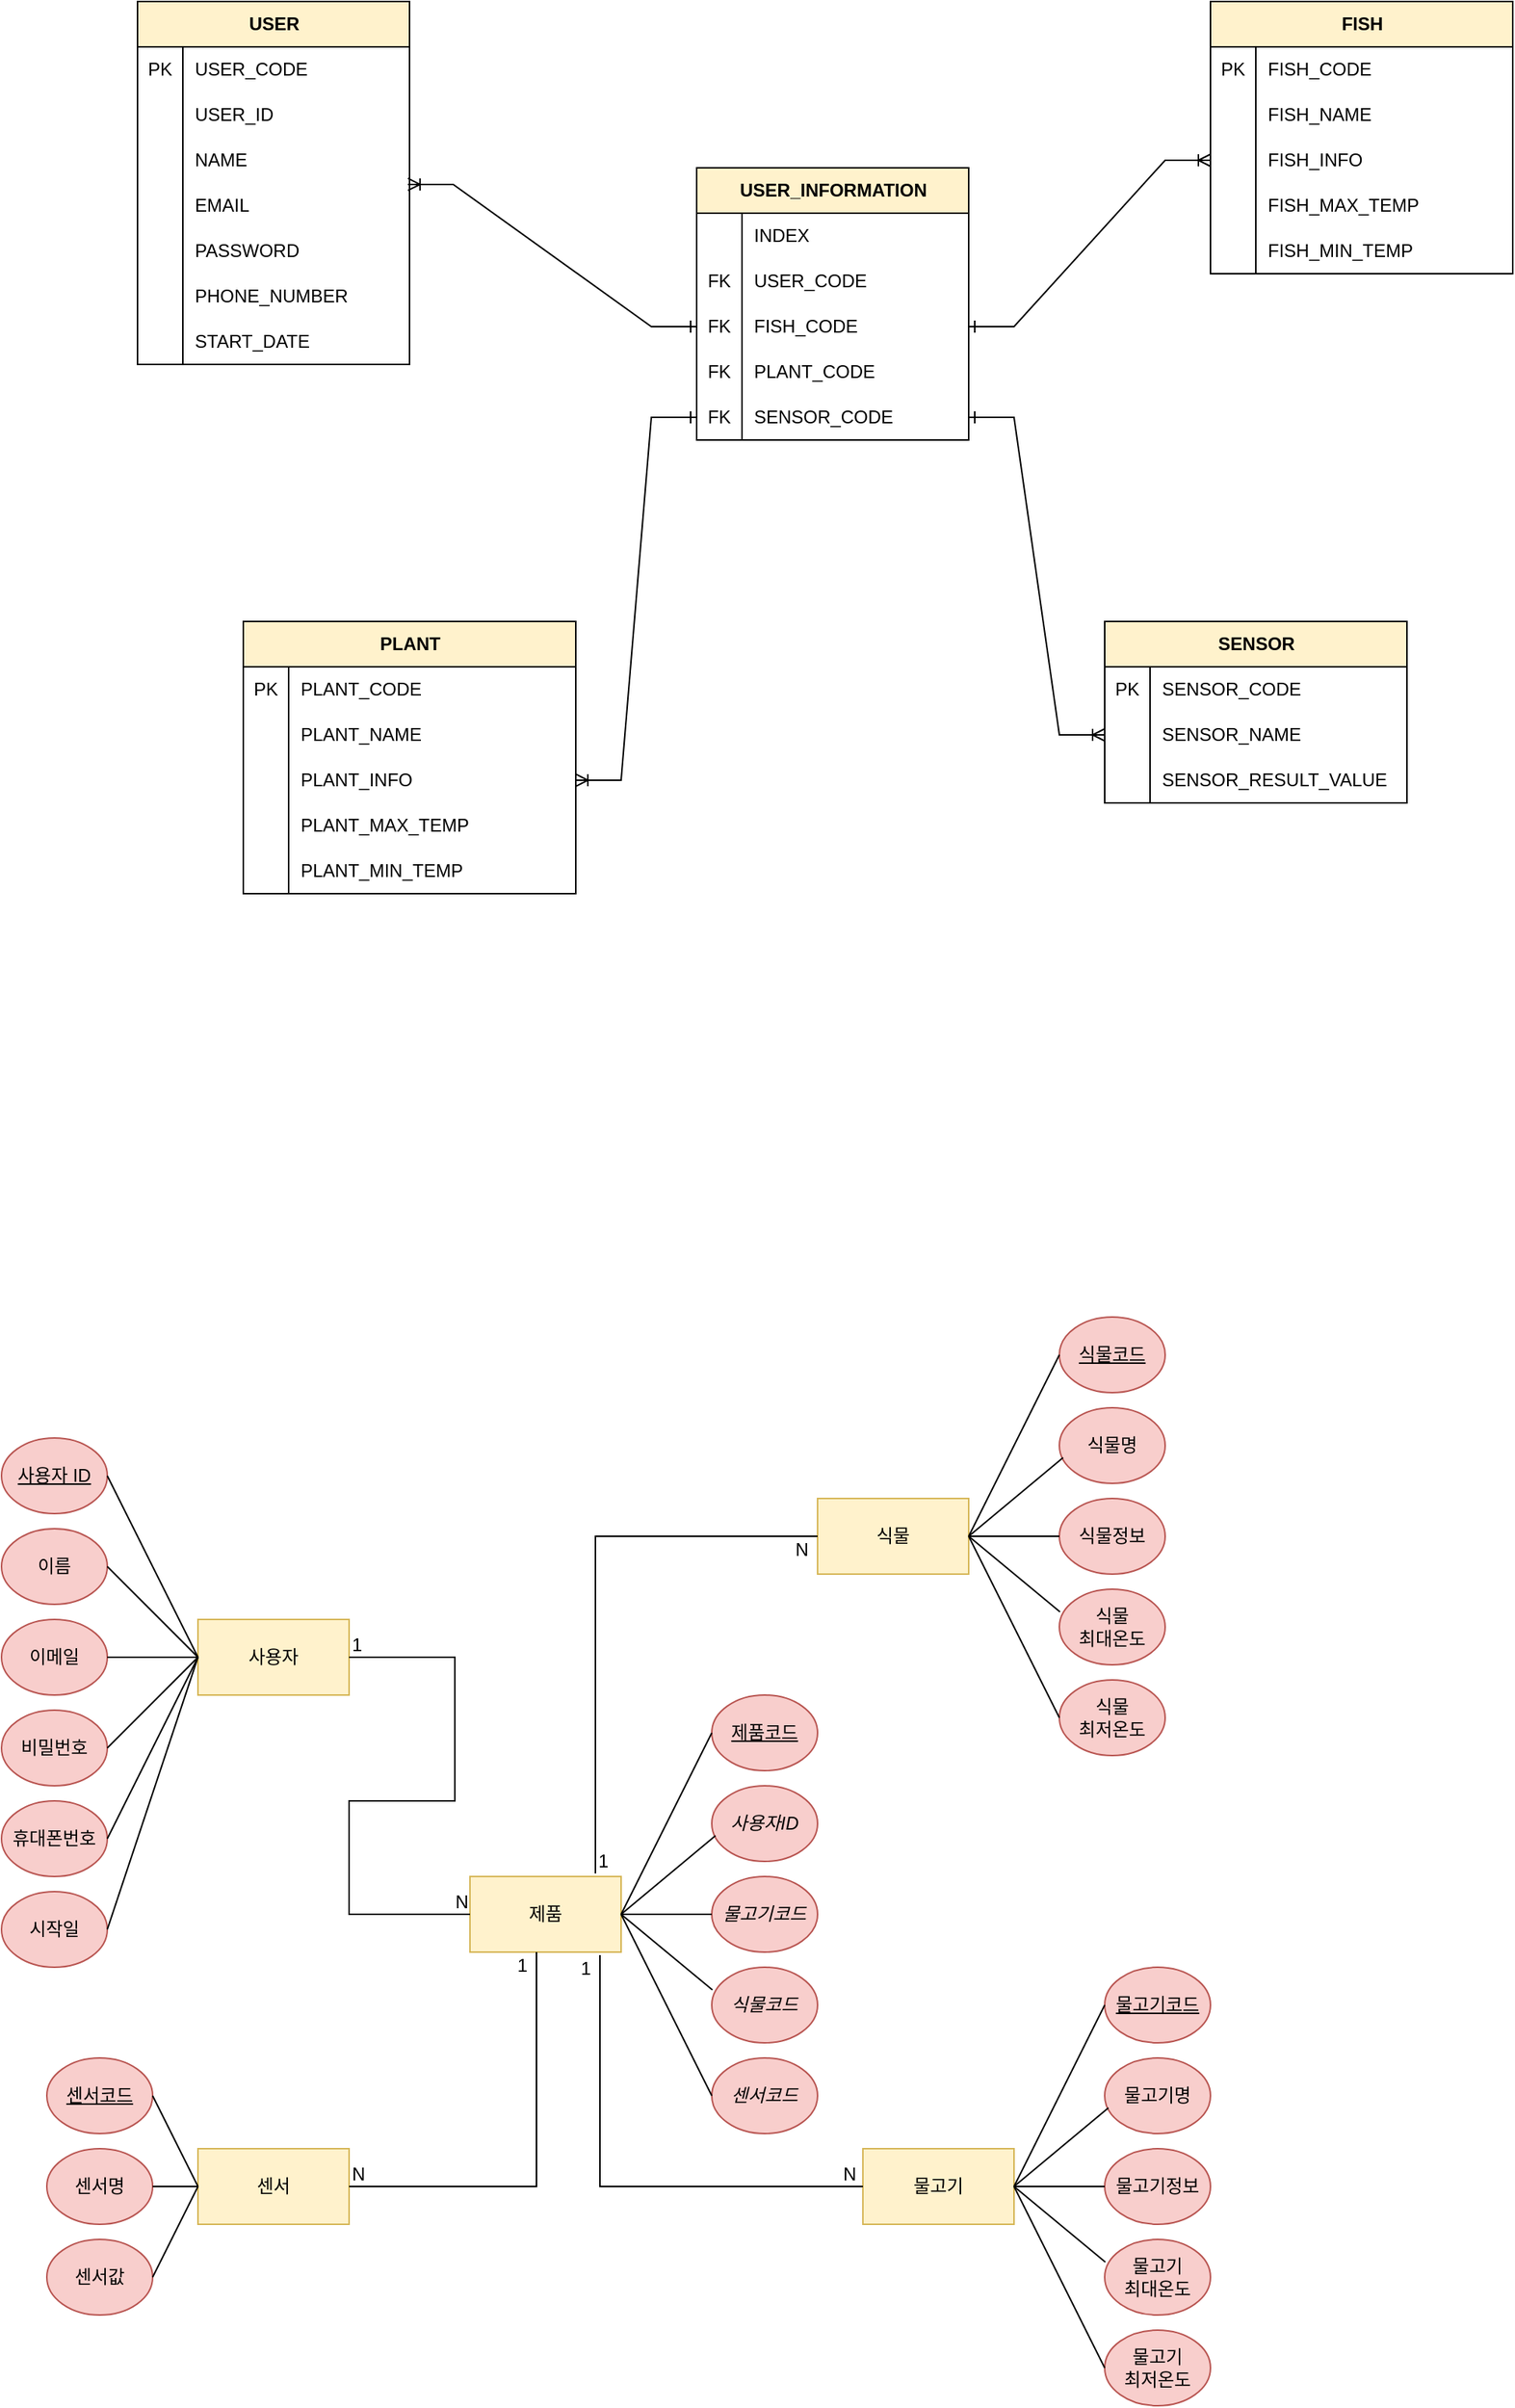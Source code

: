 <mxfile version="21.6.6" type="github">
  <diagram name="페이지-1" id="9zwk9lLUABTVpLlraMho">
    <mxGraphModel dx="2206" dy="788" grid="1" gridSize="10" guides="1" tooltips="1" connect="1" arrows="1" fold="1" page="1" pageScale="1" pageWidth="827" pageHeight="1169" math="0" shadow="0">
      <root>
        <mxCell id="0" />
        <mxCell id="1" parent="0" />
        <mxCell id="_x3-6fZufxSY2HoPdJOf-92" value="USER" style="shape=table;startSize=30;container=1;collapsible=1;childLayout=tableLayout;fixedRows=1;rowLines=0;fontStyle=1;align=center;resizeLast=1;html=1;fillColor=#fff2cc;strokeColor=#000000;" parent="1" vertex="1">
          <mxGeometry x="-610" y="130" width="180" height="240" as="geometry" />
        </mxCell>
        <mxCell id="_x3-6fZufxSY2HoPdJOf-96" value="" style="shape=tableRow;horizontal=0;startSize=0;swimlaneHead=0;swimlaneBody=0;fillColor=none;collapsible=0;dropTarget=0;points=[[0,0.5],[1,0.5]];portConstraint=eastwest;top=0;left=0;right=0;bottom=0;" parent="_x3-6fZufxSY2HoPdJOf-92" vertex="1">
          <mxGeometry y="30" width="180" height="30" as="geometry" />
        </mxCell>
        <mxCell id="_x3-6fZufxSY2HoPdJOf-97" value="PK" style="shape=partialRectangle;connectable=0;fillColor=none;top=0;left=0;bottom=0;right=0;editable=1;overflow=hidden;whiteSpace=wrap;html=1;" parent="_x3-6fZufxSY2HoPdJOf-96" vertex="1">
          <mxGeometry width="30" height="30" as="geometry">
            <mxRectangle width="30" height="30" as="alternateBounds" />
          </mxGeometry>
        </mxCell>
        <mxCell id="_x3-6fZufxSY2HoPdJOf-98" value="USER_CODE" style="shape=partialRectangle;connectable=0;fillColor=none;top=0;left=0;bottom=0;right=0;align=left;spacingLeft=6;overflow=hidden;whiteSpace=wrap;html=1;" parent="_x3-6fZufxSY2HoPdJOf-96" vertex="1">
          <mxGeometry x="30" width="150" height="30" as="geometry">
            <mxRectangle width="150" height="30" as="alternateBounds" />
          </mxGeometry>
        </mxCell>
        <mxCell id="_x3-6fZufxSY2HoPdJOf-359" value="" style="shape=tableRow;horizontal=0;startSize=0;swimlaneHead=0;swimlaneBody=0;fillColor=none;collapsible=0;dropTarget=0;points=[[0,0.5],[1,0.5]];portConstraint=eastwest;top=0;left=0;right=0;bottom=0;" parent="_x3-6fZufxSY2HoPdJOf-92" vertex="1">
          <mxGeometry y="60" width="180" height="30" as="geometry" />
        </mxCell>
        <mxCell id="_x3-6fZufxSY2HoPdJOf-360" value="" style="shape=partialRectangle;connectable=0;fillColor=none;top=0;left=0;bottom=0;right=0;editable=1;overflow=hidden;whiteSpace=wrap;html=1;" parent="_x3-6fZufxSY2HoPdJOf-359" vertex="1">
          <mxGeometry width="30" height="30" as="geometry">
            <mxRectangle width="30" height="30" as="alternateBounds" />
          </mxGeometry>
        </mxCell>
        <mxCell id="_x3-6fZufxSY2HoPdJOf-361" value="USER_ID" style="shape=partialRectangle;connectable=0;fillColor=none;top=0;left=0;bottom=0;right=0;align=left;spacingLeft=6;overflow=hidden;whiteSpace=wrap;html=1;" parent="_x3-6fZufxSY2HoPdJOf-359" vertex="1">
          <mxGeometry x="30" width="150" height="30" as="geometry">
            <mxRectangle width="150" height="30" as="alternateBounds" />
          </mxGeometry>
        </mxCell>
        <mxCell id="_x3-6fZufxSY2HoPdJOf-244" value="" style="shape=tableRow;horizontal=0;startSize=0;swimlaneHead=0;swimlaneBody=0;fillColor=none;collapsible=0;dropTarget=0;points=[[0,0.5],[1,0.5]];portConstraint=eastwest;top=0;left=0;right=0;bottom=0;" parent="_x3-6fZufxSY2HoPdJOf-92" vertex="1">
          <mxGeometry y="90" width="180" height="30" as="geometry" />
        </mxCell>
        <mxCell id="_x3-6fZufxSY2HoPdJOf-245" value="" style="shape=partialRectangle;connectable=0;fillColor=none;top=0;left=0;bottom=0;right=0;editable=1;overflow=hidden;whiteSpace=wrap;html=1;" parent="_x3-6fZufxSY2HoPdJOf-244" vertex="1">
          <mxGeometry width="30" height="30" as="geometry">
            <mxRectangle width="30" height="30" as="alternateBounds" />
          </mxGeometry>
        </mxCell>
        <mxCell id="_x3-6fZufxSY2HoPdJOf-246" value="NAME" style="shape=partialRectangle;connectable=0;fillColor=none;top=0;left=0;bottom=0;right=0;align=left;spacingLeft=6;overflow=hidden;whiteSpace=wrap;html=1;" parent="_x3-6fZufxSY2HoPdJOf-244" vertex="1">
          <mxGeometry x="30" width="150" height="30" as="geometry">
            <mxRectangle width="150" height="30" as="alternateBounds" />
          </mxGeometry>
        </mxCell>
        <mxCell id="_x3-6fZufxSY2HoPdJOf-102" value="" style="shape=tableRow;horizontal=0;startSize=0;swimlaneHead=0;swimlaneBody=0;fillColor=none;collapsible=0;dropTarget=0;points=[[0,0.5],[1,0.5]];portConstraint=eastwest;top=0;left=0;right=0;bottom=0;" parent="_x3-6fZufxSY2HoPdJOf-92" vertex="1">
          <mxGeometry y="120" width="180" height="30" as="geometry" />
        </mxCell>
        <mxCell id="_x3-6fZufxSY2HoPdJOf-103" value="" style="shape=partialRectangle;connectable=0;fillColor=none;top=0;left=0;bottom=0;right=0;editable=1;overflow=hidden;whiteSpace=wrap;html=1;" parent="_x3-6fZufxSY2HoPdJOf-102" vertex="1">
          <mxGeometry width="30" height="30" as="geometry">
            <mxRectangle width="30" height="30" as="alternateBounds" />
          </mxGeometry>
        </mxCell>
        <mxCell id="_x3-6fZufxSY2HoPdJOf-104" value="EMAIL" style="shape=partialRectangle;connectable=0;fillColor=none;top=0;left=0;bottom=0;right=0;align=left;spacingLeft=6;overflow=hidden;whiteSpace=wrap;html=1;" parent="_x3-6fZufxSY2HoPdJOf-102" vertex="1">
          <mxGeometry x="30" width="150" height="30" as="geometry">
            <mxRectangle width="150" height="30" as="alternateBounds" />
          </mxGeometry>
        </mxCell>
        <mxCell id="_x3-6fZufxSY2HoPdJOf-99" value="" style="shape=tableRow;horizontal=0;startSize=0;swimlaneHead=0;swimlaneBody=0;fillColor=none;collapsible=0;dropTarget=0;points=[[0,0.5],[1,0.5]];portConstraint=eastwest;top=0;left=0;right=0;bottom=0;" parent="_x3-6fZufxSY2HoPdJOf-92" vertex="1">
          <mxGeometry y="150" width="180" height="30" as="geometry" />
        </mxCell>
        <mxCell id="_x3-6fZufxSY2HoPdJOf-100" value="" style="shape=partialRectangle;connectable=0;fillColor=none;top=0;left=0;bottom=0;right=0;editable=1;overflow=hidden;whiteSpace=wrap;html=1;" parent="_x3-6fZufxSY2HoPdJOf-99" vertex="1">
          <mxGeometry width="30" height="30" as="geometry">
            <mxRectangle width="30" height="30" as="alternateBounds" />
          </mxGeometry>
        </mxCell>
        <mxCell id="_x3-6fZufxSY2HoPdJOf-101" value="PASSWORD" style="shape=partialRectangle;connectable=0;fillColor=none;top=0;left=0;bottom=0;right=0;align=left;spacingLeft=6;overflow=hidden;whiteSpace=wrap;html=1;" parent="_x3-6fZufxSY2HoPdJOf-99" vertex="1">
          <mxGeometry x="30" width="150" height="30" as="geometry">
            <mxRectangle width="150" height="30" as="alternateBounds" />
          </mxGeometry>
        </mxCell>
        <mxCell id="_x3-6fZufxSY2HoPdJOf-105" value="" style="shape=tableRow;horizontal=0;startSize=0;swimlaneHead=0;swimlaneBody=0;fillColor=none;collapsible=0;dropTarget=0;points=[[0,0.5],[1,0.5]];portConstraint=eastwest;top=0;left=0;right=0;bottom=0;" parent="_x3-6fZufxSY2HoPdJOf-92" vertex="1">
          <mxGeometry y="180" width="180" height="30" as="geometry" />
        </mxCell>
        <mxCell id="_x3-6fZufxSY2HoPdJOf-106" value="" style="shape=partialRectangle;connectable=0;fillColor=none;top=0;left=0;bottom=0;right=0;editable=1;overflow=hidden;whiteSpace=wrap;html=1;" parent="_x3-6fZufxSY2HoPdJOf-105" vertex="1">
          <mxGeometry width="30" height="30" as="geometry">
            <mxRectangle width="30" height="30" as="alternateBounds" />
          </mxGeometry>
        </mxCell>
        <mxCell id="_x3-6fZufxSY2HoPdJOf-107" value="PHONE_NUMBER" style="shape=partialRectangle;connectable=0;fillColor=none;top=0;left=0;bottom=0;right=0;align=left;spacingLeft=6;overflow=hidden;whiteSpace=wrap;html=1;" parent="_x3-6fZufxSY2HoPdJOf-105" vertex="1">
          <mxGeometry x="30" width="150" height="30" as="geometry">
            <mxRectangle width="150" height="30" as="alternateBounds" />
          </mxGeometry>
        </mxCell>
        <mxCell id="_x3-6fZufxSY2HoPdJOf-350" value="" style="shape=tableRow;horizontal=0;startSize=0;swimlaneHead=0;swimlaneBody=0;fillColor=none;collapsible=0;dropTarget=0;points=[[0,0.5],[1,0.5]];portConstraint=eastwest;top=0;left=0;right=0;bottom=0;" parent="_x3-6fZufxSY2HoPdJOf-92" vertex="1">
          <mxGeometry y="210" width="180" height="30" as="geometry" />
        </mxCell>
        <mxCell id="_x3-6fZufxSY2HoPdJOf-351" value="" style="shape=partialRectangle;connectable=0;fillColor=none;top=0;left=0;bottom=0;right=0;editable=1;overflow=hidden;whiteSpace=wrap;html=1;" parent="_x3-6fZufxSY2HoPdJOf-350" vertex="1">
          <mxGeometry width="30" height="30" as="geometry">
            <mxRectangle width="30" height="30" as="alternateBounds" />
          </mxGeometry>
        </mxCell>
        <mxCell id="_x3-6fZufxSY2HoPdJOf-352" value="START_DATE" style="shape=partialRectangle;connectable=0;fillColor=none;top=0;left=0;bottom=0;right=0;align=left;spacingLeft=6;overflow=hidden;whiteSpace=wrap;html=1;" parent="_x3-6fZufxSY2HoPdJOf-350" vertex="1">
          <mxGeometry x="30" width="150" height="30" as="geometry">
            <mxRectangle width="150" height="30" as="alternateBounds" />
          </mxGeometry>
        </mxCell>
        <mxCell id="_x3-6fZufxSY2HoPdJOf-108" value="PLANT" style="shape=table;startSize=30;container=1;collapsible=1;childLayout=tableLayout;fixedRows=1;rowLines=0;fontStyle=1;align=center;resizeLast=1;html=1;strokeColor=#000000;verticalAlign=middle;strokeWidth=1;swimlaneLine=1;rounded=0;fillColor=#fff2cc;" parent="1" vertex="1">
          <mxGeometry x="-540" y="540" width="220" height="180" as="geometry">
            <mxRectangle x="-440" y="410" width="80" height="30" as="alternateBounds" />
          </mxGeometry>
        </mxCell>
        <mxCell id="_x3-6fZufxSY2HoPdJOf-241" value="" style="shape=tableRow;horizontal=0;startSize=0;swimlaneHead=0;swimlaneBody=0;fillColor=none;collapsible=0;dropTarget=0;points=[[0,0.5],[1,0.5]];portConstraint=eastwest;top=0;left=0;right=0;bottom=0;strokeColor=default;" parent="_x3-6fZufxSY2HoPdJOf-108" vertex="1">
          <mxGeometry y="30" width="220" height="30" as="geometry" />
        </mxCell>
        <mxCell id="_x3-6fZufxSY2HoPdJOf-242" value="PK" style="shape=partialRectangle;connectable=0;fillColor=none;top=0;left=0;bottom=0;right=0;editable=1;overflow=hidden;whiteSpace=wrap;html=1;" parent="_x3-6fZufxSY2HoPdJOf-241" vertex="1">
          <mxGeometry width="30" height="30" as="geometry">
            <mxRectangle width="30" height="30" as="alternateBounds" />
          </mxGeometry>
        </mxCell>
        <mxCell id="_x3-6fZufxSY2HoPdJOf-243" value="PLANT_CODE" style="shape=partialRectangle;connectable=0;fillColor=none;top=0;left=0;bottom=0;right=0;align=left;spacingLeft=6;overflow=hidden;whiteSpace=wrap;html=1;" parent="_x3-6fZufxSY2HoPdJOf-241" vertex="1">
          <mxGeometry x="30" width="190" height="30" as="geometry">
            <mxRectangle width="190" height="30" as="alternateBounds" />
          </mxGeometry>
        </mxCell>
        <mxCell id="_x3-6fZufxSY2HoPdJOf-353" value="" style="shape=tableRow;horizontal=0;startSize=0;swimlaneHead=0;swimlaneBody=0;fillColor=none;collapsible=0;dropTarget=0;points=[[0,0.5],[1,0.5]];portConstraint=eastwest;top=0;left=0;right=0;bottom=0;strokeColor=default;" parent="_x3-6fZufxSY2HoPdJOf-108" vertex="1">
          <mxGeometry y="60" width="220" height="30" as="geometry" />
        </mxCell>
        <mxCell id="_x3-6fZufxSY2HoPdJOf-354" value="" style="shape=partialRectangle;connectable=0;fillColor=none;top=0;left=0;bottom=0;right=0;editable=1;overflow=hidden;whiteSpace=wrap;html=1;" parent="_x3-6fZufxSY2HoPdJOf-353" vertex="1">
          <mxGeometry width="30" height="30" as="geometry">
            <mxRectangle width="30" height="30" as="alternateBounds" />
          </mxGeometry>
        </mxCell>
        <mxCell id="_x3-6fZufxSY2HoPdJOf-355" value="PLANT_NAME" style="shape=partialRectangle;connectable=0;fillColor=none;top=0;left=0;bottom=0;right=0;align=left;spacingLeft=6;overflow=hidden;whiteSpace=wrap;html=1;" parent="_x3-6fZufxSY2HoPdJOf-353" vertex="1">
          <mxGeometry x="30" width="190" height="30" as="geometry">
            <mxRectangle width="190" height="30" as="alternateBounds" />
          </mxGeometry>
        </mxCell>
        <mxCell id="_x3-6fZufxSY2HoPdJOf-115" value="" style="shape=tableRow;horizontal=0;startSize=0;swimlaneHead=0;swimlaneBody=0;fillColor=none;collapsible=0;dropTarget=0;points=[[0,0.5],[1,0.5]];portConstraint=eastwest;top=0;left=0;right=0;bottom=0;" parent="_x3-6fZufxSY2HoPdJOf-108" vertex="1">
          <mxGeometry y="90" width="220" height="30" as="geometry" />
        </mxCell>
        <mxCell id="_x3-6fZufxSY2HoPdJOf-116" value="" style="shape=partialRectangle;connectable=0;fillColor=none;top=0;left=0;bottom=0;right=0;editable=1;overflow=hidden;whiteSpace=wrap;html=1;" parent="_x3-6fZufxSY2HoPdJOf-115" vertex="1">
          <mxGeometry width="30" height="30" as="geometry">
            <mxRectangle width="30" height="30" as="alternateBounds" />
          </mxGeometry>
        </mxCell>
        <mxCell id="_x3-6fZufxSY2HoPdJOf-117" value="PLANT_INFO" style="shape=partialRectangle;connectable=0;fillColor=none;top=0;left=0;bottom=0;right=0;align=left;spacingLeft=6;overflow=hidden;whiteSpace=wrap;html=1;" parent="_x3-6fZufxSY2HoPdJOf-115" vertex="1">
          <mxGeometry x="30" width="190" height="30" as="geometry">
            <mxRectangle width="190" height="30" as="alternateBounds" />
          </mxGeometry>
        </mxCell>
        <mxCell id="_x3-6fZufxSY2HoPdJOf-118" value="" style="shape=tableRow;horizontal=0;startSize=0;swimlaneHead=0;swimlaneBody=0;fillColor=none;collapsible=0;dropTarget=0;points=[[0,0.5],[1,0.5]];portConstraint=eastwest;top=0;left=0;right=0;bottom=0;" parent="_x3-6fZufxSY2HoPdJOf-108" vertex="1">
          <mxGeometry y="120" width="220" height="30" as="geometry" />
        </mxCell>
        <mxCell id="_x3-6fZufxSY2HoPdJOf-119" value="" style="shape=partialRectangle;connectable=0;fillColor=none;top=0;left=0;bottom=0;right=0;editable=1;overflow=hidden;whiteSpace=wrap;html=1;" parent="_x3-6fZufxSY2HoPdJOf-118" vertex="1">
          <mxGeometry width="30" height="30" as="geometry">
            <mxRectangle width="30" height="30" as="alternateBounds" />
          </mxGeometry>
        </mxCell>
        <mxCell id="_x3-6fZufxSY2HoPdJOf-120" value="PLANT_MAX_TEMP" style="shape=partialRectangle;connectable=0;fillColor=none;top=0;left=0;bottom=0;right=0;align=left;spacingLeft=6;overflow=hidden;whiteSpace=wrap;html=1;" parent="_x3-6fZufxSY2HoPdJOf-118" vertex="1">
          <mxGeometry x="30" width="190" height="30" as="geometry">
            <mxRectangle width="190" height="30" as="alternateBounds" />
          </mxGeometry>
        </mxCell>
        <mxCell id="_x3-6fZufxSY2HoPdJOf-121" value="" style="shape=tableRow;horizontal=0;startSize=0;swimlaneHead=0;swimlaneBody=0;fillColor=none;collapsible=0;dropTarget=0;points=[[0,0.5],[1,0.5]];portConstraint=eastwest;top=0;left=0;right=0;bottom=0;" parent="_x3-6fZufxSY2HoPdJOf-108" vertex="1">
          <mxGeometry y="150" width="220" height="30" as="geometry" />
        </mxCell>
        <mxCell id="_x3-6fZufxSY2HoPdJOf-122" value="" style="shape=partialRectangle;connectable=0;fillColor=none;top=0;left=0;bottom=0;right=0;editable=1;overflow=hidden;whiteSpace=wrap;html=1;" parent="_x3-6fZufxSY2HoPdJOf-121" vertex="1">
          <mxGeometry width="30" height="30" as="geometry">
            <mxRectangle width="30" height="30" as="alternateBounds" />
          </mxGeometry>
        </mxCell>
        <mxCell id="_x3-6fZufxSY2HoPdJOf-123" value="PLANT_MIN_TEMP" style="shape=partialRectangle;connectable=0;fillColor=none;top=0;left=0;bottom=0;right=0;align=left;spacingLeft=6;overflow=hidden;whiteSpace=wrap;html=1;" parent="_x3-6fZufxSY2HoPdJOf-121" vertex="1">
          <mxGeometry x="30" width="190" height="30" as="geometry">
            <mxRectangle width="190" height="30" as="alternateBounds" />
          </mxGeometry>
        </mxCell>
        <mxCell id="_x3-6fZufxSY2HoPdJOf-160" value="FISH" style="shape=table;startSize=30;container=1;collapsible=1;childLayout=tableLayout;fixedRows=1;rowLines=0;fontStyle=1;align=center;resizeLast=1;html=1;strokeColor=#000000;verticalAlign=middle;strokeWidth=1;swimlaneLine=1;rounded=0;fillColor=#fff2cc;" parent="1" vertex="1">
          <mxGeometry x="100" y="130" width="200" height="180" as="geometry">
            <mxRectangle x="-440" y="410" width="80" height="30" as="alternateBounds" />
          </mxGeometry>
        </mxCell>
        <mxCell id="_x3-6fZufxSY2HoPdJOf-247" value="" style="shape=tableRow;horizontal=0;startSize=0;swimlaneHead=0;swimlaneBody=0;fillColor=none;collapsible=0;dropTarget=0;points=[[0,0.5],[1,0.5]];portConstraint=eastwest;top=0;left=0;right=0;bottom=0;strokeColor=default;" parent="_x3-6fZufxSY2HoPdJOf-160" vertex="1">
          <mxGeometry y="30" width="200" height="30" as="geometry" />
        </mxCell>
        <mxCell id="_x3-6fZufxSY2HoPdJOf-248" value="PK" style="shape=partialRectangle;connectable=0;fillColor=none;top=0;left=0;bottom=0;right=0;editable=1;overflow=hidden;whiteSpace=wrap;html=1;" parent="_x3-6fZufxSY2HoPdJOf-247" vertex="1">
          <mxGeometry width="30" height="30" as="geometry">
            <mxRectangle width="30" height="30" as="alternateBounds" />
          </mxGeometry>
        </mxCell>
        <mxCell id="_x3-6fZufxSY2HoPdJOf-249" value="FISH_CODE" style="shape=partialRectangle;connectable=0;fillColor=none;top=0;left=0;bottom=0;right=0;align=left;spacingLeft=6;overflow=hidden;whiteSpace=wrap;html=1;" parent="_x3-6fZufxSY2HoPdJOf-247" vertex="1">
          <mxGeometry x="30" width="170" height="30" as="geometry">
            <mxRectangle width="170" height="30" as="alternateBounds" />
          </mxGeometry>
        </mxCell>
        <mxCell id="_x3-6fZufxSY2HoPdJOf-356" value="" style="shape=tableRow;horizontal=0;startSize=0;swimlaneHead=0;swimlaneBody=0;fillColor=none;collapsible=0;dropTarget=0;points=[[0,0.5],[1,0.5]];portConstraint=eastwest;top=0;left=0;right=0;bottom=0;strokeColor=default;" parent="_x3-6fZufxSY2HoPdJOf-160" vertex="1">
          <mxGeometry y="60" width="200" height="30" as="geometry" />
        </mxCell>
        <mxCell id="_x3-6fZufxSY2HoPdJOf-357" value="" style="shape=partialRectangle;connectable=0;fillColor=none;top=0;left=0;bottom=0;right=0;editable=1;overflow=hidden;whiteSpace=wrap;html=1;" parent="_x3-6fZufxSY2HoPdJOf-356" vertex="1">
          <mxGeometry width="30" height="30" as="geometry">
            <mxRectangle width="30" height="30" as="alternateBounds" />
          </mxGeometry>
        </mxCell>
        <mxCell id="_x3-6fZufxSY2HoPdJOf-358" value="FISH_NAME" style="shape=partialRectangle;connectable=0;fillColor=none;top=0;left=0;bottom=0;right=0;align=left;spacingLeft=6;overflow=hidden;whiteSpace=wrap;html=1;" parent="_x3-6fZufxSY2HoPdJOf-356" vertex="1">
          <mxGeometry x="30" width="170" height="30" as="geometry">
            <mxRectangle width="170" height="30" as="alternateBounds" />
          </mxGeometry>
        </mxCell>
        <mxCell id="_x3-6fZufxSY2HoPdJOf-167" value="" style="shape=tableRow;horizontal=0;startSize=0;swimlaneHead=0;swimlaneBody=0;fillColor=none;collapsible=0;dropTarget=0;points=[[0,0.5],[1,0.5]];portConstraint=eastwest;top=0;left=0;right=0;bottom=0;" parent="_x3-6fZufxSY2HoPdJOf-160" vertex="1">
          <mxGeometry y="90" width="200" height="30" as="geometry" />
        </mxCell>
        <mxCell id="_x3-6fZufxSY2HoPdJOf-168" value="" style="shape=partialRectangle;connectable=0;fillColor=none;top=0;left=0;bottom=0;right=0;editable=1;overflow=hidden;whiteSpace=wrap;html=1;" parent="_x3-6fZufxSY2HoPdJOf-167" vertex="1">
          <mxGeometry width="30" height="30" as="geometry">
            <mxRectangle width="30" height="30" as="alternateBounds" />
          </mxGeometry>
        </mxCell>
        <mxCell id="_x3-6fZufxSY2HoPdJOf-169" value="FISH_INFO" style="shape=partialRectangle;connectable=0;fillColor=none;top=0;left=0;bottom=0;right=0;align=left;spacingLeft=6;overflow=hidden;whiteSpace=wrap;html=1;" parent="_x3-6fZufxSY2HoPdJOf-167" vertex="1">
          <mxGeometry x="30" width="170" height="30" as="geometry">
            <mxRectangle width="170" height="30" as="alternateBounds" />
          </mxGeometry>
        </mxCell>
        <mxCell id="_x3-6fZufxSY2HoPdJOf-170" value="" style="shape=tableRow;horizontal=0;startSize=0;swimlaneHead=0;swimlaneBody=0;fillColor=none;collapsible=0;dropTarget=0;points=[[0,0.5],[1,0.5]];portConstraint=eastwest;top=0;left=0;right=0;bottom=0;" parent="_x3-6fZufxSY2HoPdJOf-160" vertex="1">
          <mxGeometry y="120" width="200" height="30" as="geometry" />
        </mxCell>
        <mxCell id="_x3-6fZufxSY2HoPdJOf-171" value="" style="shape=partialRectangle;connectable=0;fillColor=none;top=0;left=0;bottom=0;right=0;editable=1;overflow=hidden;whiteSpace=wrap;html=1;" parent="_x3-6fZufxSY2HoPdJOf-170" vertex="1">
          <mxGeometry width="30" height="30" as="geometry">
            <mxRectangle width="30" height="30" as="alternateBounds" />
          </mxGeometry>
        </mxCell>
        <mxCell id="_x3-6fZufxSY2HoPdJOf-172" value="FISH_MAX_TEMP" style="shape=partialRectangle;connectable=0;fillColor=none;top=0;left=0;bottom=0;right=0;align=left;spacingLeft=6;overflow=hidden;whiteSpace=wrap;html=1;" parent="_x3-6fZufxSY2HoPdJOf-170" vertex="1">
          <mxGeometry x="30" width="170" height="30" as="geometry">
            <mxRectangle width="170" height="30" as="alternateBounds" />
          </mxGeometry>
        </mxCell>
        <mxCell id="_x3-6fZufxSY2HoPdJOf-173" value="" style="shape=tableRow;horizontal=0;startSize=0;swimlaneHead=0;swimlaneBody=0;fillColor=none;collapsible=0;dropTarget=0;points=[[0,0.5],[1,0.5]];portConstraint=eastwest;top=0;left=0;right=0;bottom=0;" parent="_x3-6fZufxSY2HoPdJOf-160" vertex="1">
          <mxGeometry y="150" width="200" height="30" as="geometry" />
        </mxCell>
        <mxCell id="_x3-6fZufxSY2HoPdJOf-174" value="" style="shape=partialRectangle;connectable=0;fillColor=none;top=0;left=0;bottom=0;right=0;editable=1;overflow=hidden;whiteSpace=wrap;html=1;" parent="_x3-6fZufxSY2HoPdJOf-173" vertex="1">
          <mxGeometry width="30" height="30" as="geometry">
            <mxRectangle width="30" height="30" as="alternateBounds" />
          </mxGeometry>
        </mxCell>
        <mxCell id="_x3-6fZufxSY2HoPdJOf-175" value="FISH_MIN_TEMP" style="shape=partialRectangle;connectable=0;fillColor=none;top=0;left=0;bottom=0;right=0;align=left;spacingLeft=6;overflow=hidden;whiteSpace=wrap;html=1;" parent="_x3-6fZufxSY2HoPdJOf-173" vertex="1">
          <mxGeometry x="30" width="170" height="30" as="geometry">
            <mxRectangle width="170" height="30" as="alternateBounds" />
          </mxGeometry>
        </mxCell>
        <mxCell id="_x3-6fZufxSY2HoPdJOf-200" value="SENSOR" style="shape=table;startSize=30;container=1;collapsible=1;childLayout=tableLayout;fixedRows=1;rowLines=0;fontStyle=1;align=center;resizeLast=1;html=1;strokeColor=#000000;verticalAlign=middle;strokeWidth=1;swimlaneLine=1;rounded=0;fillColor=#fff2cc;" parent="1" vertex="1">
          <mxGeometry x="30" y="540" width="200" height="120" as="geometry">
            <mxRectangle x="-440" y="410" width="80" height="30" as="alternateBounds" />
          </mxGeometry>
        </mxCell>
        <mxCell id="_x3-6fZufxSY2HoPdJOf-204" value="" style="shape=tableRow;horizontal=0;startSize=0;swimlaneHead=0;swimlaneBody=0;fillColor=none;collapsible=0;dropTarget=0;points=[[0,0.5],[1,0.5]];portConstraint=eastwest;top=0;left=0;right=0;bottom=0;strokeColor=default;" parent="_x3-6fZufxSY2HoPdJOf-200" vertex="1">
          <mxGeometry y="30" width="200" height="30" as="geometry" />
        </mxCell>
        <mxCell id="_x3-6fZufxSY2HoPdJOf-205" value="PK" style="shape=partialRectangle;connectable=0;fillColor=none;top=0;left=0;bottom=0;right=0;editable=1;overflow=hidden;whiteSpace=wrap;html=1;" parent="_x3-6fZufxSY2HoPdJOf-204" vertex="1">
          <mxGeometry width="30" height="30" as="geometry">
            <mxRectangle width="30" height="30" as="alternateBounds" />
          </mxGeometry>
        </mxCell>
        <mxCell id="_x3-6fZufxSY2HoPdJOf-206" value="SENSOR_CODE" style="shape=partialRectangle;connectable=0;fillColor=none;top=0;left=0;bottom=0;right=0;align=left;spacingLeft=6;overflow=hidden;whiteSpace=wrap;html=1;" parent="_x3-6fZufxSY2HoPdJOf-204" vertex="1">
          <mxGeometry x="30" width="170" height="30" as="geometry">
            <mxRectangle width="170" height="30" as="alternateBounds" />
          </mxGeometry>
        </mxCell>
        <mxCell id="_x3-6fZufxSY2HoPdJOf-238" value="" style="shape=tableRow;horizontal=0;startSize=0;swimlaneHead=0;swimlaneBody=0;fillColor=none;collapsible=0;dropTarget=0;points=[[0,0.5],[1,0.5]];portConstraint=eastwest;top=0;left=0;right=0;bottom=0;strokeColor=default;" parent="_x3-6fZufxSY2HoPdJOf-200" vertex="1">
          <mxGeometry y="60" width="200" height="30" as="geometry" />
        </mxCell>
        <mxCell id="_x3-6fZufxSY2HoPdJOf-239" value="" style="shape=partialRectangle;connectable=0;fillColor=none;top=0;left=0;bottom=0;right=0;editable=1;overflow=hidden;whiteSpace=wrap;html=1;" parent="_x3-6fZufxSY2HoPdJOf-238" vertex="1">
          <mxGeometry width="30" height="30" as="geometry">
            <mxRectangle width="30" height="30" as="alternateBounds" />
          </mxGeometry>
        </mxCell>
        <mxCell id="_x3-6fZufxSY2HoPdJOf-240" value="SENSOR_NAME" style="shape=partialRectangle;connectable=0;fillColor=none;top=0;left=0;bottom=0;right=0;align=left;spacingLeft=6;overflow=hidden;whiteSpace=wrap;html=1;" parent="_x3-6fZufxSY2HoPdJOf-238" vertex="1">
          <mxGeometry x="30" width="170" height="30" as="geometry">
            <mxRectangle width="170" height="30" as="alternateBounds" />
          </mxGeometry>
        </mxCell>
        <mxCell id="_x3-6fZufxSY2HoPdJOf-207" value="" style="shape=tableRow;horizontal=0;startSize=0;swimlaneHead=0;swimlaneBody=0;fillColor=none;collapsible=0;dropTarget=0;points=[[0,0.5],[1,0.5]];portConstraint=eastwest;top=0;left=0;right=0;bottom=0;" parent="_x3-6fZufxSY2HoPdJOf-200" vertex="1">
          <mxGeometry y="90" width="200" height="30" as="geometry" />
        </mxCell>
        <mxCell id="_x3-6fZufxSY2HoPdJOf-208" value="" style="shape=partialRectangle;connectable=0;fillColor=none;top=0;left=0;bottom=0;right=0;editable=1;overflow=hidden;whiteSpace=wrap;html=1;" parent="_x3-6fZufxSY2HoPdJOf-207" vertex="1">
          <mxGeometry width="30" height="30" as="geometry">
            <mxRectangle width="30" height="30" as="alternateBounds" />
          </mxGeometry>
        </mxCell>
        <mxCell id="_x3-6fZufxSY2HoPdJOf-209" value="SENSOR_RESULT_VALUE" style="shape=partialRectangle;connectable=0;fillColor=none;top=0;left=0;bottom=0;right=0;align=left;spacingLeft=6;overflow=hidden;whiteSpace=wrap;html=1;" parent="_x3-6fZufxSY2HoPdJOf-207" vertex="1">
          <mxGeometry x="30" width="170" height="30" as="geometry">
            <mxRectangle width="170" height="30" as="alternateBounds" />
          </mxGeometry>
        </mxCell>
        <mxCell id="_x3-6fZufxSY2HoPdJOf-303" value="USER_INFORMATION" style="shape=table;startSize=30;container=1;collapsible=1;childLayout=tableLayout;fixedRows=1;rowLines=0;fontStyle=1;align=center;resizeLast=1;html=1;strokeColor=#000000;verticalAlign=middle;strokeWidth=1;swimlaneLine=1;rounded=0;fillColor=#fff2cc;swimlaneFillColor=default;" parent="1" vertex="1">
          <mxGeometry x="-240" y="240" width="180" height="180" as="geometry">
            <mxRectangle x="-440" y="410" width="80" height="30" as="alternateBounds" />
          </mxGeometry>
        </mxCell>
        <mxCell id="_x3-6fZufxSY2HoPdJOf-304" value="" style="shape=tableRow;horizontal=0;startSize=0;swimlaneHead=0;swimlaneBody=0;fillColor=none;collapsible=0;dropTarget=0;points=[[0,0.5],[1,0.5]];portConstraint=eastwest;top=0;left=0;right=0;bottom=0;strokeColor=default;" parent="_x3-6fZufxSY2HoPdJOf-303" vertex="1">
          <mxGeometry y="30" width="180" height="30" as="geometry" />
        </mxCell>
        <mxCell id="_x3-6fZufxSY2HoPdJOf-305" value="" style="shape=partialRectangle;connectable=0;fillColor=none;top=0;left=0;bottom=0;right=0;editable=1;overflow=hidden;whiteSpace=wrap;html=1;" parent="_x3-6fZufxSY2HoPdJOf-304" vertex="1">
          <mxGeometry width="30" height="30" as="geometry">
            <mxRectangle width="30" height="30" as="alternateBounds" />
          </mxGeometry>
        </mxCell>
        <mxCell id="_x3-6fZufxSY2HoPdJOf-306" value="INDEX" style="shape=partialRectangle;connectable=0;fillColor=none;top=0;left=0;bottom=0;right=0;align=left;spacingLeft=6;overflow=hidden;whiteSpace=wrap;html=1;" parent="_x3-6fZufxSY2HoPdJOf-304" vertex="1">
          <mxGeometry x="30" width="150" height="30" as="geometry">
            <mxRectangle width="150" height="30" as="alternateBounds" />
          </mxGeometry>
        </mxCell>
        <mxCell id="_x3-6fZufxSY2HoPdJOf-322" value="" style="shape=tableRow;horizontal=0;startSize=0;swimlaneHead=0;swimlaneBody=0;fillColor=none;collapsible=0;dropTarget=0;points=[[0,0.5],[1,0.5]];portConstraint=eastwest;top=0;left=0;right=0;bottom=0;strokeColor=default;" parent="_x3-6fZufxSY2HoPdJOf-303" vertex="1">
          <mxGeometry y="60" width="180" height="30" as="geometry" />
        </mxCell>
        <mxCell id="_x3-6fZufxSY2HoPdJOf-323" value="FK" style="shape=partialRectangle;connectable=0;fillColor=none;top=0;left=0;bottom=0;right=0;editable=1;overflow=hidden;whiteSpace=wrap;html=1;" parent="_x3-6fZufxSY2HoPdJOf-322" vertex="1">
          <mxGeometry width="30" height="30" as="geometry">
            <mxRectangle width="30" height="30" as="alternateBounds" />
          </mxGeometry>
        </mxCell>
        <mxCell id="_x3-6fZufxSY2HoPdJOf-324" value="USER_CODE" style="shape=partialRectangle;connectable=0;fillColor=none;top=0;left=0;bottom=0;right=0;align=left;spacingLeft=6;overflow=hidden;whiteSpace=wrap;html=1;" parent="_x3-6fZufxSY2HoPdJOf-322" vertex="1">
          <mxGeometry x="30" width="150" height="30" as="geometry">
            <mxRectangle width="150" height="30" as="alternateBounds" />
          </mxGeometry>
        </mxCell>
        <mxCell id="_x3-6fZufxSY2HoPdJOf-307" value="" style="shape=tableRow;horizontal=0;startSize=0;swimlaneHead=0;swimlaneBody=0;fillColor=none;collapsible=0;dropTarget=0;points=[[0,0.5],[1,0.5]];portConstraint=eastwest;top=0;left=0;right=0;bottom=0;strokeColor=default;" parent="_x3-6fZufxSY2HoPdJOf-303" vertex="1">
          <mxGeometry y="90" width="180" height="30" as="geometry" />
        </mxCell>
        <mxCell id="_x3-6fZufxSY2HoPdJOf-308" value="FK" style="shape=partialRectangle;connectable=0;fillColor=none;top=0;left=0;bottom=0;right=0;editable=1;overflow=hidden;whiteSpace=wrap;html=1;" parent="_x3-6fZufxSY2HoPdJOf-307" vertex="1">
          <mxGeometry width="30" height="30" as="geometry">
            <mxRectangle width="30" height="30" as="alternateBounds" />
          </mxGeometry>
        </mxCell>
        <mxCell id="_x3-6fZufxSY2HoPdJOf-309" value="FISH_CODE" style="shape=partialRectangle;connectable=0;fillColor=none;top=0;left=0;bottom=0;right=0;align=left;spacingLeft=6;overflow=hidden;whiteSpace=wrap;html=1;" parent="_x3-6fZufxSY2HoPdJOf-307" vertex="1">
          <mxGeometry x="30" width="150" height="30" as="geometry">
            <mxRectangle width="150" height="30" as="alternateBounds" />
          </mxGeometry>
        </mxCell>
        <mxCell id="_x3-6fZufxSY2HoPdJOf-325" value="" style="shape=tableRow;horizontal=0;startSize=0;swimlaneHead=0;swimlaneBody=0;fillColor=none;collapsible=0;dropTarget=0;points=[[0,0.5],[1,0.5]];portConstraint=eastwest;top=0;left=0;right=0;bottom=0;strokeColor=default;" parent="_x3-6fZufxSY2HoPdJOf-303" vertex="1">
          <mxGeometry y="120" width="180" height="30" as="geometry" />
        </mxCell>
        <mxCell id="_x3-6fZufxSY2HoPdJOf-326" value="FK" style="shape=partialRectangle;connectable=0;fillColor=none;top=0;left=0;bottom=0;right=0;editable=1;overflow=hidden;whiteSpace=wrap;html=1;" parent="_x3-6fZufxSY2HoPdJOf-325" vertex="1">
          <mxGeometry width="30" height="30" as="geometry">
            <mxRectangle width="30" height="30" as="alternateBounds" />
          </mxGeometry>
        </mxCell>
        <mxCell id="_x3-6fZufxSY2HoPdJOf-327" value="PLANT_CODE" style="shape=partialRectangle;connectable=0;fillColor=none;top=0;left=0;bottom=0;right=0;align=left;spacingLeft=6;overflow=hidden;whiteSpace=wrap;html=1;" parent="_x3-6fZufxSY2HoPdJOf-325" vertex="1">
          <mxGeometry x="30" width="150" height="30" as="geometry">
            <mxRectangle width="150" height="30" as="alternateBounds" />
          </mxGeometry>
        </mxCell>
        <mxCell id="_x3-6fZufxSY2HoPdJOf-310" value="" style="shape=tableRow;horizontal=0;startSize=0;swimlaneHead=0;swimlaneBody=0;fillColor=none;collapsible=0;dropTarget=0;points=[[0,0.5],[1,0.5]];portConstraint=eastwest;top=0;left=0;right=0;bottom=0;" parent="_x3-6fZufxSY2HoPdJOf-303" vertex="1">
          <mxGeometry y="150" width="180" height="30" as="geometry" />
        </mxCell>
        <mxCell id="_x3-6fZufxSY2HoPdJOf-311" value="FK" style="shape=partialRectangle;connectable=0;fillColor=none;top=0;left=0;bottom=0;right=0;editable=1;overflow=hidden;whiteSpace=wrap;html=1;" parent="_x3-6fZufxSY2HoPdJOf-310" vertex="1">
          <mxGeometry width="30" height="30" as="geometry">
            <mxRectangle width="30" height="30" as="alternateBounds" />
          </mxGeometry>
        </mxCell>
        <mxCell id="_x3-6fZufxSY2HoPdJOf-312" value="SENSOR_CODE" style="shape=partialRectangle;connectable=0;fillColor=none;top=0;left=0;bottom=0;right=0;align=left;spacingLeft=6;overflow=hidden;whiteSpace=wrap;html=1;" parent="_x3-6fZufxSY2HoPdJOf-310" vertex="1">
          <mxGeometry x="30" width="150" height="30" as="geometry">
            <mxRectangle width="150" height="30" as="alternateBounds" />
          </mxGeometry>
        </mxCell>
        <mxCell id="_x3-6fZufxSY2HoPdJOf-369" value="" style="edgeStyle=entityRelationEdgeStyle;fontSize=12;html=1;endArrow=ERoneToMany;rounded=0;entryX=0.994;entryY=0.033;entryDx=0;entryDy=0;entryPerimeter=0;exitX=0;exitY=0.5;exitDx=0;exitDy=0;startArrow=ERone;startFill=0;" parent="1" source="_x3-6fZufxSY2HoPdJOf-307" target="_x3-6fZufxSY2HoPdJOf-102" edge="1">
          <mxGeometry width="100" height="100" relative="1" as="geometry">
            <mxPoint x="-400" y="470" as="sourcePoint" />
            <mxPoint x="-300" y="370" as="targetPoint" />
          </mxGeometry>
        </mxCell>
        <mxCell id="_x3-6fZufxSY2HoPdJOf-370" value="" style="edgeStyle=entityRelationEdgeStyle;fontSize=12;html=1;endArrow=ERoneToMany;rounded=0;entryX=1;entryY=0.5;entryDx=0;entryDy=0;startArrow=ERone;startFill=0;exitX=0;exitY=0.5;exitDx=0;exitDy=0;" parent="1" source="_x3-6fZufxSY2HoPdJOf-310" target="_x3-6fZufxSY2HoPdJOf-115" edge="1">
          <mxGeometry width="100" height="100" relative="1" as="geometry">
            <mxPoint x="-210" y="756.25" as="sourcePoint" />
            <mxPoint x="-131.98" y="443.74" as="targetPoint" />
            <Array as="points">
              <mxPoint x="-221.98" y="533.24" />
              <mxPoint x="-45.98" y="653.24" />
              <mxPoint x="-51.98" y="563.24" />
              <mxPoint x="-61.98" y="583.24" />
            </Array>
          </mxGeometry>
        </mxCell>
        <mxCell id="_x3-6fZufxSY2HoPdJOf-371" value="" style="edgeStyle=entityRelationEdgeStyle;fontSize=12;html=1;endArrow=ERoneToMany;rounded=0;entryX=0;entryY=0.5;entryDx=0;entryDy=0;startArrow=ERone;startFill=0;exitX=1;exitY=0.5;exitDx=0;exitDy=0;" parent="1" source="_x3-6fZufxSY2HoPdJOf-307" target="_x3-6fZufxSY2HoPdJOf-167" edge="1">
          <mxGeometry width="100" height="100" relative="1" as="geometry">
            <mxPoint x="60" y="30" as="sourcePoint" />
            <mxPoint x="-20" y="270" as="targetPoint" />
            <Array as="points">
              <mxPoint x="78.02" y="158.24" />
              <mxPoint x="254.02" y="278.24" />
              <mxPoint x="248.02" y="188.24" />
              <mxPoint x="238.02" y="208.24" />
            </Array>
          </mxGeometry>
        </mxCell>
        <mxCell id="_x3-6fZufxSY2HoPdJOf-372" value="" style="edgeStyle=entityRelationEdgeStyle;fontSize=12;html=1;endArrow=ERoneToMany;rounded=0;entryX=0;entryY=0.5;entryDx=0;entryDy=0;startArrow=ERone;startFill=0;exitX=1;exitY=0.5;exitDx=0;exitDy=0;" parent="1" source="_x3-6fZufxSY2HoPdJOf-310" target="_x3-6fZufxSY2HoPdJOf-238" edge="1">
          <mxGeometry width="100" height="100" relative="1" as="geometry">
            <mxPoint x="430" y="300" as="sourcePoint" />
            <mxPoint x="350" y="540" as="targetPoint" />
            <Array as="points">
              <mxPoint x="448.02" y="428.24" />
              <mxPoint x="624.02" y="548.24" />
              <mxPoint x="618.02" y="458.24" />
              <mxPoint x="608.02" y="478.24" />
            </Array>
          </mxGeometry>
        </mxCell>
        <mxCell id="fHkBKyJmSVLR9acTuAfx-21" value="" style="group" vertex="1" connectable="0" parent="1">
          <mxGeometry x="-700" y="1020" width="230" height="410" as="geometry" />
        </mxCell>
        <mxCell id="fHkBKyJmSVLR9acTuAfx-1" value="사용자" style="rounded=0;whiteSpace=wrap;html=1;fillColor=#fff2cc;strokeColor=#d6b656;" vertex="1" parent="fHkBKyJmSVLR9acTuAfx-21">
          <mxGeometry x="130" y="180" width="100" height="50" as="geometry" />
        </mxCell>
        <mxCell id="fHkBKyJmSVLR9acTuAfx-7" value="사용자 ID" style="ellipse;whiteSpace=wrap;html=1;flipV=1;flipH=1;fillColor=#f8cecc;strokeColor=#b85450;fontStyle=4" vertex="1" parent="fHkBKyJmSVLR9acTuAfx-21">
          <mxGeometry y="60" width="70" height="50" as="geometry" />
        </mxCell>
        <mxCell id="fHkBKyJmSVLR9acTuAfx-8" value="이름" style="ellipse;whiteSpace=wrap;html=1;flipV=1;flipH=1;fillColor=#f8cecc;strokeColor=#b85450;" vertex="1" parent="fHkBKyJmSVLR9acTuAfx-21">
          <mxGeometry y="120" width="70" height="50" as="geometry" />
        </mxCell>
        <mxCell id="fHkBKyJmSVLR9acTuAfx-10" value="이메일" style="ellipse;whiteSpace=wrap;html=1;flipV=1;flipH=1;fillColor=#f8cecc;strokeColor=#b85450;" vertex="1" parent="fHkBKyJmSVLR9acTuAfx-21">
          <mxGeometry y="180" width="70" height="50" as="geometry" />
        </mxCell>
        <mxCell id="fHkBKyJmSVLR9acTuAfx-11" value="비밀번호" style="ellipse;whiteSpace=wrap;html=1;flipV=1;flipH=1;fillColor=#f8cecc;strokeColor=#b85450;" vertex="1" parent="fHkBKyJmSVLR9acTuAfx-21">
          <mxGeometry y="240" width="70" height="50" as="geometry" />
        </mxCell>
        <mxCell id="fHkBKyJmSVLR9acTuAfx-12" value="휴대폰번호" style="ellipse;whiteSpace=wrap;html=1;flipV=1;flipH=1;fillColor=#f8cecc;strokeColor=#b85450;" vertex="1" parent="fHkBKyJmSVLR9acTuAfx-21">
          <mxGeometry y="300" width="70" height="50" as="geometry" />
        </mxCell>
        <mxCell id="fHkBKyJmSVLR9acTuAfx-13" value="시작일" style="ellipse;whiteSpace=wrap;html=1;flipV=1;flipH=1;fillColor=#f8cecc;strokeColor=#b85450;" vertex="1" parent="fHkBKyJmSVLR9acTuAfx-21">
          <mxGeometry y="360" width="70" height="50" as="geometry" />
        </mxCell>
        <mxCell id="fHkBKyJmSVLR9acTuAfx-15" value="" style="endArrow=none;html=1;rounded=0;exitX=1;exitY=0.5;exitDx=0;exitDy=0;entryX=0;entryY=0.5;entryDx=0;entryDy=0;" edge="1" parent="fHkBKyJmSVLR9acTuAfx-21" source="fHkBKyJmSVLR9acTuAfx-7" target="fHkBKyJmSVLR9acTuAfx-1">
          <mxGeometry width="50" height="50" relative="1" as="geometry">
            <mxPoint x="180" y="123" as="sourcePoint" />
            <mxPoint x="290" y="83" as="targetPoint" />
          </mxGeometry>
        </mxCell>
        <mxCell id="fHkBKyJmSVLR9acTuAfx-16" value="" style="endArrow=none;html=1;rounded=0;exitX=1;exitY=0.5;exitDx=0;exitDy=0;entryX=0;entryY=0.5;entryDx=0;entryDy=0;" edge="1" parent="fHkBKyJmSVLR9acTuAfx-21" source="fHkBKyJmSVLR9acTuAfx-8" target="fHkBKyJmSVLR9acTuAfx-1">
          <mxGeometry width="50" height="50" relative="1" as="geometry">
            <mxPoint x="230" y="170" as="sourcePoint" />
            <mxPoint x="340" y="130" as="targetPoint" />
          </mxGeometry>
        </mxCell>
        <mxCell id="fHkBKyJmSVLR9acTuAfx-17" value="" style="endArrow=none;html=1;rounded=0;exitX=0;exitY=0.5;exitDx=0;exitDy=0;entryX=1;entryY=0.5;entryDx=0;entryDy=0;" edge="1" parent="fHkBKyJmSVLR9acTuAfx-21" source="fHkBKyJmSVLR9acTuAfx-1" target="fHkBKyJmSVLR9acTuAfx-10">
          <mxGeometry width="50" height="50" relative="1" as="geometry">
            <mxPoint x="245" y="210" as="sourcePoint" />
            <mxPoint x="355" y="170" as="targetPoint" />
          </mxGeometry>
        </mxCell>
        <mxCell id="fHkBKyJmSVLR9acTuAfx-18" value="" style="endArrow=none;html=1;rounded=0;entryX=1;entryY=0.5;entryDx=0;entryDy=0;exitX=0;exitY=0.5;exitDx=0;exitDy=0;" edge="1" parent="fHkBKyJmSVLR9acTuAfx-21" source="fHkBKyJmSVLR9acTuAfx-1" target="fHkBKyJmSVLR9acTuAfx-11">
          <mxGeometry width="50" height="50" relative="1" as="geometry">
            <mxPoint x="262" y="263" as="sourcePoint" />
            <mxPoint x="372" y="223" as="targetPoint" />
          </mxGeometry>
        </mxCell>
        <mxCell id="fHkBKyJmSVLR9acTuAfx-19" value="" style="endArrow=none;html=1;rounded=0;entryX=1;entryY=0.5;entryDx=0;entryDy=0;exitX=0;exitY=0.5;exitDx=0;exitDy=0;" edge="1" parent="fHkBKyJmSVLR9acTuAfx-21" source="fHkBKyJmSVLR9acTuAfx-1" target="fHkBKyJmSVLR9acTuAfx-13">
          <mxGeometry width="50" height="50" relative="1" as="geometry">
            <mxPoint x="150" y="265" as="sourcePoint" />
            <mxPoint x="90" y="385" as="targetPoint" />
          </mxGeometry>
        </mxCell>
        <mxCell id="fHkBKyJmSVLR9acTuAfx-20" value="" style="endArrow=none;html=1;rounded=0;entryX=1;entryY=0.5;entryDx=0;entryDy=0;exitX=0;exitY=0.5;exitDx=0;exitDy=0;" edge="1" parent="fHkBKyJmSVLR9acTuAfx-21" source="fHkBKyJmSVLR9acTuAfx-1" target="fHkBKyJmSVLR9acTuAfx-12">
          <mxGeometry width="50" height="50" relative="1" as="geometry">
            <mxPoint x="160" y="223" as="sourcePoint" />
            <mxPoint x="100" y="403" as="targetPoint" />
          </mxGeometry>
        </mxCell>
        <mxCell id="fHkBKyJmSVLR9acTuAfx-95" value="" style="group" vertex="1" connectable="0" parent="1">
          <mxGeometry x="-160" y="1000" width="230" height="290" as="geometry" />
        </mxCell>
        <mxCell id="fHkBKyJmSVLR9acTuAfx-23" value="식물" style="rounded=0;whiteSpace=wrap;html=1;fillColor=#fff2cc;strokeColor=#d6b656;" vertex="1" parent="fHkBKyJmSVLR9acTuAfx-95">
          <mxGeometry y="120" width="100" height="50" as="geometry" />
        </mxCell>
        <mxCell id="fHkBKyJmSVLR9acTuAfx-82" style="edgeStyle=orthogonalEdgeStyle;rounded=0;orthogonalLoop=1;jettySize=auto;html=1;exitX=1;exitY=0.5;exitDx=0;exitDy=0;" edge="1" parent="fHkBKyJmSVLR9acTuAfx-95" source="fHkBKyJmSVLR9acTuAfx-24">
          <mxGeometry relative="1" as="geometry">
            <mxPoint x="230" y="85" as="targetPoint" />
          </mxGeometry>
        </mxCell>
        <mxCell id="fHkBKyJmSVLR9acTuAfx-24" value="식물명" style="ellipse;whiteSpace=wrap;html=1;flipV=1;flipH=1;fillColor=#f8cecc;strokeColor=#b85450;" vertex="1" parent="fHkBKyJmSVLR9acTuAfx-95">
          <mxGeometry x="160" y="60" width="70" height="50" as="geometry" />
        </mxCell>
        <mxCell id="fHkBKyJmSVLR9acTuAfx-25" value="식물정보" style="ellipse;whiteSpace=wrap;html=1;flipV=1;flipH=1;fillColor=#f8cecc;strokeColor=#b85450;" vertex="1" parent="fHkBKyJmSVLR9acTuAfx-95">
          <mxGeometry x="160" y="120" width="70" height="50" as="geometry" />
        </mxCell>
        <mxCell id="fHkBKyJmSVLR9acTuAfx-26" value="&lt;u&gt;식물코드&lt;/u&gt;" style="ellipse;whiteSpace=wrap;html=1;flipV=1;flipH=1;fillColor=#f8cecc;strokeColor=#b85450;" vertex="1" parent="fHkBKyJmSVLR9acTuAfx-95">
          <mxGeometry x="160" width="70" height="50" as="geometry" />
        </mxCell>
        <mxCell id="fHkBKyJmSVLR9acTuAfx-27" value="식물&lt;br&gt;최대온도" style="ellipse;whiteSpace=wrap;html=1;flipV=1;flipH=1;fillColor=#f8cecc;strokeColor=#b85450;" vertex="1" parent="fHkBKyJmSVLR9acTuAfx-95">
          <mxGeometry x="160" y="180" width="70" height="50" as="geometry" />
        </mxCell>
        <mxCell id="fHkBKyJmSVLR9acTuAfx-28" value="식물&lt;br&gt;최저온도" style="ellipse;whiteSpace=wrap;html=1;flipV=1;flipH=1;fillColor=#f8cecc;strokeColor=#b85450;" vertex="1" parent="fHkBKyJmSVLR9acTuAfx-95">
          <mxGeometry x="160" y="240" width="70" height="50" as="geometry" />
        </mxCell>
        <mxCell id="fHkBKyJmSVLR9acTuAfx-31" value="" style="endArrow=none;html=1;rounded=0;exitX=0;exitY=0.5;exitDx=0;exitDy=0;entryX=1;entryY=0.5;entryDx=0;entryDy=0;" edge="1" parent="fHkBKyJmSVLR9acTuAfx-95" source="fHkBKyJmSVLR9acTuAfx-26" target="fHkBKyJmSVLR9acTuAfx-23">
          <mxGeometry width="50" height="50" relative="1" as="geometry">
            <mxPoint x="285" y="60" as="sourcePoint" />
            <mxPoint x="520" y="145" as="targetPoint" />
          </mxGeometry>
        </mxCell>
        <mxCell id="fHkBKyJmSVLR9acTuAfx-32" value="" style="endArrow=none;html=1;rounded=0;exitX=0.965;exitY=0.34;exitDx=0;exitDy=0;entryX=1;entryY=0.5;entryDx=0;entryDy=0;exitPerimeter=0;" edge="1" parent="fHkBKyJmSVLR9acTuAfx-95" source="fHkBKyJmSVLR9acTuAfx-24" target="fHkBKyJmSVLR9acTuAfx-23">
          <mxGeometry width="50" height="50" relative="1" as="geometry">
            <mxPoint x="340" y="123" as="sourcePoint" />
            <mxPoint x="520" y="145" as="targetPoint" />
          </mxGeometry>
        </mxCell>
        <mxCell id="fHkBKyJmSVLR9acTuAfx-33" value="" style="endArrow=none;html=1;rounded=0;exitX=0;exitY=0.5;exitDx=0;exitDy=0;entryX=1;entryY=0.5;entryDx=0;entryDy=0;" edge="1" parent="fHkBKyJmSVLR9acTuAfx-95" source="fHkBKyJmSVLR9acTuAfx-25" target="fHkBKyJmSVLR9acTuAfx-23">
          <mxGeometry width="50" height="50" relative="1" as="geometry">
            <mxPoint x="390" y="170" as="sourcePoint" />
            <mxPoint x="520" y="145" as="targetPoint" />
          </mxGeometry>
        </mxCell>
        <mxCell id="fHkBKyJmSVLR9acTuAfx-34" value="" style="endArrow=none;html=1;rounded=0;exitX=1;exitY=0.5;exitDx=0;exitDy=0;entryX=0.994;entryY=0.7;entryDx=0;entryDy=0;entryPerimeter=0;" edge="1" parent="fHkBKyJmSVLR9acTuAfx-95" source="fHkBKyJmSVLR9acTuAfx-23" target="fHkBKyJmSVLR9acTuAfx-27">
          <mxGeometry width="50" height="50" relative="1" as="geometry">
            <mxPoint x="520" y="145" as="sourcePoint" />
            <mxPoint x="515" y="170" as="targetPoint" />
          </mxGeometry>
        </mxCell>
        <mxCell id="fHkBKyJmSVLR9acTuAfx-35" value="" style="endArrow=none;html=1;rounded=0;entryX=0;entryY=0.5;entryDx=0;entryDy=0;exitX=1;exitY=0.5;exitDx=0;exitDy=0;" edge="1" parent="fHkBKyJmSVLR9acTuAfx-95" source="fHkBKyJmSVLR9acTuAfx-23" target="fHkBKyJmSVLR9acTuAfx-28">
          <mxGeometry width="50" height="50" relative="1" as="geometry">
            <mxPoint x="520" y="145" as="sourcePoint" />
            <mxPoint x="532" y="223" as="targetPoint" />
          </mxGeometry>
        </mxCell>
        <mxCell id="fHkBKyJmSVLR9acTuAfx-96" value="" style="group" vertex="1" connectable="0" parent="1">
          <mxGeometry x="-130" y="1430" width="230" height="290" as="geometry" />
        </mxCell>
        <mxCell id="fHkBKyJmSVLR9acTuAfx-83" value="물고기" style="rounded=0;whiteSpace=wrap;html=1;fillColor=#fff2cc;strokeColor=#d6b656;" vertex="1" parent="fHkBKyJmSVLR9acTuAfx-96">
          <mxGeometry y="120" width="100" height="50" as="geometry" />
        </mxCell>
        <mxCell id="fHkBKyJmSVLR9acTuAfx-84" style="edgeStyle=orthogonalEdgeStyle;rounded=0;orthogonalLoop=1;jettySize=auto;html=1;exitX=1;exitY=0.5;exitDx=0;exitDy=0;" edge="1" source="fHkBKyJmSVLR9acTuAfx-85" parent="fHkBKyJmSVLR9acTuAfx-96">
          <mxGeometry relative="1" as="geometry">
            <mxPoint x="230" y="85" as="targetPoint" />
          </mxGeometry>
        </mxCell>
        <mxCell id="fHkBKyJmSVLR9acTuAfx-85" value="물고기명" style="ellipse;whiteSpace=wrap;html=1;flipV=1;flipH=1;fillColor=#f8cecc;strokeColor=#b85450;" vertex="1" parent="fHkBKyJmSVLR9acTuAfx-96">
          <mxGeometry x="160" y="60" width="70" height="50" as="geometry" />
        </mxCell>
        <mxCell id="fHkBKyJmSVLR9acTuAfx-86" value="물고기정보" style="ellipse;whiteSpace=wrap;html=1;flipV=1;flipH=1;fillColor=#f8cecc;strokeColor=#b85450;" vertex="1" parent="fHkBKyJmSVLR9acTuAfx-96">
          <mxGeometry x="160" y="120" width="70" height="50" as="geometry" />
        </mxCell>
        <mxCell id="fHkBKyJmSVLR9acTuAfx-87" value="&lt;u&gt;물고기코드&lt;/u&gt;" style="ellipse;whiteSpace=wrap;html=1;flipV=1;flipH=1;fillColor=#f8cecc;strokeColor=#b85450;" vertex="1" parent="fHkBKyJmSVLR9acTuAfx-96">
          <mxGeometry x="160" width="70" height="50" as="geometry" />
        </mxCell>
        <mxCell id="fHkBKyJmSVLR9acTuAfx-88" value="물고기&lt;br&gt;최대온도" style="ellipse;whiteSpace=wrap;html=1;flipV=1;flipH=1;fillColor=#f8cecc;strokeColor=#b85450;" vertex="1" parent="fHkBKyJmSVLR9acTuAfx-96">
          <mxGeometry x="160" y="180" width="70" height="50" as="geometry" />
        </mxCell>
        <mxCell id="fHkBKyJmSVLR9acTuAfx-89" value="물고기&lt;br&gt;최저온도" style="ellipse;whiteSpace=wrap;html=1;flipV=1;flipH=1;fillColor=#f8cecc;strokeColor=#b85450;" vertex="1" parent="fHkBKyJmSVLR9acTuAfx-96">
          <mxGeometry x="160" y="240" width="70" height="50" as="geometry" />
        </mxCell>
        <mxCell id="fHkBKyJmSVLR9acTuAfx-90" value="" style="endArrow=none;html=1;rounded=0;exitX=0;exitY=0.5;exitDx=0;exitDy=0;entryX=1;entryY=0.5;entryDx=0;entryDy=0;" edge="1" source="fHkBKyJmSVLR9acTuAfx-87" target="fHkBKyJmSVLR9acTuAfx-83" parent="fHkBKyJmSVLR9acTuAfx-96">
          <mxGeometry width="50" height="50" relative="1" as="geometry">
            <mxPoint x="285" y="60" as="sourcePoint" />
            <mxPoint x="520" y="145" as="targetPoint" />
          </mxGeometry>
        </mxCell>
        <mxCell id="fHkBKyJmSVLR9acTuAfx-91" value="" style="endArrow=none;html=1;rounded=0;exitX=0.965;exitY=0.34;exitDx=0;exitDy=0;entryX=1;entryY=0.5;entryDx=0;entryDy=0;exitPerimeter=0;" edge="1" source="fHkBKyJmSVLR9acTuAfx-85" target="fHkBKyJmSVLR9acTuAfx-83" parent="fHkBKyJmSVLR9acTuAfx-96">
          <mxGeometry width="50" height="50" relative="1" as="geometry">
            <mxPoint x="340" y="123" as="sourcePoint" />
            <mxPoint x="520" y="145" as="targetPoint" />
          </mxGeometry>
        </mxCell>
        <mxCell id="fHkBKyJmSVLR9acTuAfx-92" value="" style="endArrow=none;html=1;rounded=0;exitX=0;exitY=0.5;exitDx=0;exitDy=0;entryX=1;entryY=0.5;entryDx=0;entryDy=0;" edge="1" source="fHkBKyJmSVLR9acTuAfx-86" target="fHkBKyJmSVLR9acTuAfx-83" parent="fHkBKyJmSVLR9acTuAfx-96">
          <mxGeometry width="50" height="50" relative="1" as="geometry">
            <mxPoint x="390" y="170" as="sourcePoint" />
            <mxPoint x="520" y="145" as="targetPoint" />
          </mxGeometry>
        </mxCell>
        <mxCell id="fHkBKyJmSVLR9acTuAfx-93" value="" style="endArrow=none;html=1;rounded=0;exitX=1;exitY=0.5;exitDx=0;exitDy=0;entryX=0.994;entryY=0.7;entryDx=0;entryDy=0;entryPerimeter=0;" edge="1" source="fHkBKyJmSVLR9acTuAfx-83" target="fHkBKyJmSVLR9acTuAfx-88" parent="fHkBKyJmSVLR9acTuAfx-96">
          <mxGeometry width="50" height="50" relative="1" as="geometry">
            <mxPoint x="520" y="145" as="sourcePoint" />
            <mxPoint x="515" y="170" as="targetPoint" />
          </mxGeometry>
        </mxCell>
        <mxCell id="fHkBKyJmSVLR9acTuAfx-94" value="" style="endArrow=none;html=1;rounded=0;entryX=0;entryY=0.5;entryDx=0;entryDy=0;exitX=1;exitY=0.5;exitDx=0;exitDy=0;" edge="1" source="fHkBKyJmSVLR9acTuAfx-83" target="fHkBKyJmSVLR9acTuAfx-89" parent="fHkBKyJmSVLR9acTuAfx-96">
          <mxGeometry width="50" height="50" relative="1" as="geometry">
            <mxPoint x="520" y="145" as="sourcePoint" />
            <mxPoint x="532" y="223" as="targetPoint" />
          </mxGeometry>
        </mxCell>
        <mxCell id="fHkBKyJmSVLR9acTuAfx-110" value="제품" style="rounded=0;whiteSpace=wrap;html=1;fillColor=#fff2cc;strokeColor=#d6b656;" vertex="1" parent="1">
          <mxGeometry x="-390" y="1370" width="100" height="50" as="geometry" />
        </mxCell>
        <mxCell id="fHkBKyJmSVLR9acTuAfx-111" value="" style="group" vertex="1" connectable="0" parent="1">
          <mxGeometry x="-670" y="1490" width="200" height="170" as="geometry" />
        </mxCell>
        <mxCell id="fHkBKyJmSVLR9acTuAfx-71" value="센서" style="rounded=0;whiteSpace=wrap;html=1;fillColor=#fff2cc;strokeColor=#d6b656;" vertex="1" parent="fHkBKyJmSVLR9acTuAfx-111">
          <mxGeometry x="100" y="60" width="100" height="50" as="geometry" />
        </mxCell>
        <mxCell id="fHkBKyJmSVLR9acTuAfx-72" value="센서명" style="ellipse;whiteSpace=wrap;html=1;flipV=1;flipH=1;fillColor=#f8cecc;strokeColor=#b85450;" vertex="1" parent="fHkBKyJmSVLR9acTuAfx-111">
          <mxGeometry y="60" width="70" height="50" as="geometry" />
        </mxCell>
        <mxCell id="fHkBKyJmSVLR9acTuAfx-73" value="센서값" style="ellipse;whiteSpace=wrap;html=1;flipV=1;flipH=1;fillColor=#f8cecc;strokeColor=#b85450;" vertex="1" parent="fHkBKyJmSVLR9acTuAfx-111">
          <mxGeometry y="120" width="70" height="50" as="geometry" />
        </mxCell>
        <mxCell id="fHkBKyJmSVLR9acTuAfx-74" value="센서코드" style="ellipse;whiteSpace=wrap;html=1;flipV=1;flipH=1;fontStyle=4;fillColor=#f8cecc;strokeColor=#b85450;" vertex="1" parent="fHkBKyJmSVLR9acTuAfx-111">
          <mxGeometry width="70" height="50" as="geometry" />
        </mxCell>
        <mxCell id="fHkBKyJmSVLR9acTuAfx-77" value="" style="endArrow=none;html=1;rounded=0;exitX=1;exitY=0.5;exitDx=0;exitDy=0;entryX=0;entryY=0.5;entryDx=0;entryDy=0;" edge="1" source="fHkBKyJmSVLR9acTuAfx-74" target="fHkBKyJmSVLR9acTuAfx-71" parent="fHkBKyJmSVLR9acTuAfx-111">
          <mxGeometry width="50" height="50" relative="1" as="geometry">
            <mxPoint x="135" as="sourcePoint" />
            <mxPoint x="245" y="-40" as="targetPoint" />
          </mxGeometry>
        </mxCell>
        <mxCell id="fHkBKyJmSVLR9acTuAfx-78" value="" style="endArrow=none;html=1;rounded=0;exitX=1;exitY=0.5;exitDx=0;exitDy=0;entryX=0;entryY=0.5;entryDx=0;entryDy=0;" edge="1" source="fHkBKyJmSVLR9acTuAfx-72" target="fHkBKyJmSVLR9acTuAfx-71" parent="fHkBKyJmSVLR9acTuAfx-111">
          <mxGeometry width="50" height="50" relative="1" as="geometry">
            <mxPoint x="190" y="63" as="sourcePoint" />
            <mxPoint x="300" y="23" as="targetPoint" />
          </mxGeometry>
        </mxCell>
        <mxCell id="fHkBKyJmSVLR9acTuAfx-79" value="" style="endArrow=none;html=1;rounded=0;exitX=1;exitY=0.5;exitDx=0;exitDy=0;entryX=0;entryY=0.5;entryDx=0;entryDy=0;" edge="1" source="fHkBKyJmSVLR9acTuAfx-73" target="fHkBKyJmSVLR9acTuAfx-71" parent="fHkBKyJmSVLR9acTuAfx-111">
          <mxGeometry width="50" height="50" relative="1" as="geometry">
            <mxPoint x="240" y="110" as="sourcePoint" />
            <mxPoint x="350" y="70" as="targetPoint" />
          </mxGeometry>
        </mxCell>
        <mxCell id="fHkBKyJmSVLR9acTuAfx-112" value="" style="endArrow=none;html=1;rounded=0;exitX=1;exitY=0.5;exitDx=0;exitDy=0;entryX=0;entryY=0.5;entryDx=0;entryDy=0;" edge="1" parent="1" source="fHkBKyJmSVLR9acTuAfx-1" target="fHkBKyJmSVLR9acTuAfx-110">
          <mxGeometry relative="1" as="geometry">
            <mxPoint x="-540" y="1300" as="sourcePoint" />
            <mxPoint x="-380" y="1300" as="targetPoint" />
            <Array as="points">
              <mxPoint x="-400" y="1225" />
              <mxPoint x="-400" y="1320" />
              <mxPoint x="-470" y="1320" />
              <mxPoint x="-470" y="1395" />
            </Array>
          </mxGeometry>
        </mxCell>
        <mxCell id="fHkBKyJmSVLR9acTuAfx-113" value="1" style="resizable=0;html=1;whiteSpace=wrap;align=left;verticalAlign=bottom;" connectable="0" vertex="1" parent="fHkBKyJmSVLR9acTuAfx-112">
          <mxGeometry x="-1" relative="1" as="geometry" />
        </mxCell>
        <mxCell id="fHkBKyJmSVLR9acTuAfx-114" value="N" style="resizable=0;html=1;whiteSpace=wrap;align=right;verticalAlign=bottom;" connectable="0" vertex="1" parent="fHkBKyJmSVLR9acTuAfx-112">
          <mxGeometry x="1" relative="1" as="geometry" />
        </mxCell>
        <mxCell id="fHkBKyJmSVLR9acTuAfx-115" value="" style="endArrow=none;html=1;rounded=0;exitX=1;exitY=0.5;exitDx=0;exitDy=0;entryX=0.44;entryY=1;entryDx=0;entryDy=0;entryPerimeter=0;" edge="1" parent="1" source="fHkBKyJmSVLR9acTuAfx-71" target="fHkBKyJmSVLR9acTuAfx-110">
          <mxGeometry relative="1" as="geometry">
            <mxPoint x="-440" y="1470" as="sourcePoint" />
            <mxPoint x="-360" y="1640" as="targetPoint" />
            <Array as="points">
              <mxPoint x="-346" y="1575" />
            </Array>
          </mxGeometry>
        </mxCell>
        <mxCell id="fHkBKyJmSVLR9acTuAfx-116" value="N" style="resizable=0;html=1;whiteSpace=wrap;align=left;verticalAlign=bottom;" connectable="0" vertex="1" parent="fHkBKyJmSVLR9acTuAfx-115">
          <mxGeometry x="-1" relative="1" as="geometry" />
        </mxCell>
        <mxCell id="fHkBKyJmSVLR9acTuAfx-117" value="1" style="resizable=0;html=1;whiteSpace=wrap;align=right;verticalAlign=bottom;" connectable="0" vertex="1" parent="fHkBKyJmSVLR9acTuAfx-115">
          <mxGeometry x="1" relative="1" as="geometry">
            <mxPoint x="-5" y="17" as="offset" />
          </mxGeometry>
        </mxCell>
        <mxCell id="fHkBKyJmSVLR9acTuAfx-118" value="" style="endArrow=none;html=1;rounded=0;exitX=0;exitY=0.5;exitDx=0;exitDy=0;entryX=0.86;entryY=1.04;entryDx=0;entryDy=0;entryPerimeter=0;" edge="1" parent="1" source="fHkBKyJmSVLR9acTuAfx-83" target="fHkBKyJmSVLR9acTuAfx-110">
          <mxGeometry relative="1" as="geometry">
            <mxPoint x="-310" y="1495" as="sourcePoint" />
            <mxPoint x="-186" y="1340" as="targetPoint" />
            <Array as="points">
              <mxPoint x="-304" y="1575" />
            </Array>
          </mxGeometry>
        </mxCell>
        <mxCell id="fHkBKyJmSVLR9acTuAfx-119" value="N" style="resizable=0;html=1;whiteSpace=wrap;align=left;verticalAlign=bottom;" connectable="0" vertex="1" parent="fHkBKyJmSVLR9acTuAfx-118">
          <mxGeometry x="-1" relative="1" as="geometry">
            <mxPoint x="-15" as="offset" />
          </mxGeometry>
        </mxCell>
        <mxCell id="fHkBKyJmSVLR9acTuAfx-120" value="1" style="resizable=0;html=1;whiteSpace=wrap;align=right;verticalAlign=bottom;" connectable="0" vertex="1" parent="fHkBKyJmSVLR9acTuAfx-118">
          <mxGeometry x="1" relative="1" as="geometry">
            <mxPoint x="-5" y="17" as="offset" />
          </mxGeometry>
        </mxCell>
        <mxCell id="fHkBKyJmSVLR9acTuAfx-121" value="" style="endArrow=none;html=1;rounded=0;exitX=0.83;exitY=-0.04;exitDx=0;exitDy=0;entryX=0;entryY=0.5;entryDx=0;entryDy=0;exitPerimeter=0;" edge="1" parent="1" source="fHkBKyJmSVLR9acTuAfx-110" target="fHkBKyJmSVLR9acTuAfx-23">
          <mxGeometry relative="1" as="geometry">
            <mxPoint x="-280" y="1430" as="sourcePoint" />
            <mxPoint x="-156" y="1275" as="targetPoint" />
            <Array as="points">
              <mxPoint x="-307" y="1145" />
            </Array>
          </mxGeometry>
        </mxCell>
        <mxCell id="fHkBKyJmSVLR9acTuAfx-122" value="1" style="resizable=0;html=1;whiteSpace=wrap;align=left;verticalAlign=bottom;" connectable="0" vertex="1" parent="fHkBKyJmSVLR9acTuAfx-121">
          <mxGeometry x="-1" relative="1" as="geometry" />
        </mxCell>
        <mxCell id="fHkBKyJmSVLR9acTuAfx-123" value="N" style="resizable=0;html=1;whiteSpace=wrap;align=right;verticalAlign=bottom;" connectable="0" vertex="1" parent="fHkBKyJmSVLR9acTuAfx-121">
          <mxGeometry x="1" relative="1" as="geometry">
            <mxPoint x="-5" y="17" as="offset" />
          </mxGeometry>
        </mxCell>
        <mxCell id="fHkBKyJmSVLR9acTuAfx-124" style="edgeStyle=orthogonalEdgeStyle;rounded=0;orthogonalLoop=1;jettySize=auto;html=1;exitX=1;exitY=0.5;exitDx=0;exitDy=0;" edge="1" source="fHkBKyJmSVLR9acTuAfx-125" parent="1">
          <mxGeometry relative="1" as="geometry">
            <mxPoint x="-160" y="1335" as="targetPoint" />
          </mxGeometry>
        </mxCell>
        <mxCell id="fHkBKyJmSVLR9acTuAfx-125" value="사용자ID" style="ellipse;whiteSpace=wrap;html=1;flipV=1;flipH=1;fillColor=#f8cecc;strokeColor=#b85450;fontStyle=2" vertex="1" parent="1">
          <mxGeometry x="-230" y="1310" width="70" height="50" as="geometry" />
        </mxCell>
        <mxCell id="fHkBKyJmSVLR9acTuAfx-126" value="물고기코드" style="ellipse;whiteSpace=wrap;html=1;flipV=1;flipH=1;fillColor=#f8cecc;strokeColor=#b85450;fontStyle=2" vertex="1" parent="1">
          <mxGeometry x="-230" y="1370" width="70" height="50" as="geometry" />
        </mxCell>
        <mxCell id="fHkBKyJmSVLR9acTuAfx-127" value="&lt;u&gt;제품코드&lt;br&gt;&lt;/u&gt;" style="ellipse;whiteSpace=wrap;html=1;flipV=1;flipH=1;fillColor=#f8cecc;strokeColor=#b85450;" vertex="1" parent="1">
          <mxGeometry x="-230" y="1250" width="70" height="50" as="geometry" />
        </mxCell>
        <mxCell id="fHkBKyJmSVLR9acTuAfx-128" value="식물코드" style="ellipse;whiteSpace=wrap;html=1;flipV=1;flipH=1;fillColor=#f8cecc;strokeColor=#b85450;fontStyle=2" vertex="1" parent="1">
          <mxGeometry x="-230" y="1430" width="70" height="50" as="geometry" />
        </mxCell>
        <mxCell id="fHkBKyJmSVLR9acTuAfx-129" value="센서코드" style="ellipse;whiteSpace=wrap;html=1;flipV=1;flipH=1;fillColor=#f8cecc;strokeColor=#b85450;fontStyle=2" vertex="1" parent="1">
          <mxGeometry x="-230" y="1490" width="70" height="50" as="geometry" />
        </mxCell>
        <mxCell id="fHkBKyJmSVLR9acTuAfx-130" value="" style="endArrow=none;html=1;rounded=0;exitX=0;exitY=0.5;exitDx=0;exitDy=0;entryX=1;entryY=0.5;entryDx=0;entryDy=0;" edge="1" source="fHkBKyJmSVLR9acTuAfx-127" parent="1">
          <mxGeometry width="50" height="50" relative="1" as="geometry">
            <mxPoint x="-105" y="1310" as="sourcePoint" />
            <mxPoint x="-290" y="1395" as="targetPoint" />
          </mxGeometry>
        </mxCell>
        <mxCell id="fHkBKyJmSVLR9acTuAfx-131" value="" style="endArrow=none;html=1;rounded=0;exitX=0.965;exitY=0.34;exitDx=0;exitDy=0;entryX=1;entryY=0.5;entryDx=0;entryDy=0;exitPerimeter=0;" edge="1" source="fHkBKyJmSVLR9acTuAfx-125" parent="1">
          <mxGeometry width="50" height="50" relative="1" as="geometry">
            <mxPoint x="-50" y="1373" as="sourcePoint" />
            <mxPoint x="-290" y="1395" as="targetPoint" />
          </mxGeometry>
        </mxCell>
        <mxCell id="fHkBKyJmSVLR9acTuAfx-132" value="" style="endArrow=none;html=1;rounded=0;exitX=0;exitY=0.5;exitDx=0;exitDy=0;entryX=1;entryY=0.5;entryDx=0;entryDy=0;" edge="1" source="fHkBKyJmSVLR9acTuAfx-126" parent="1">
          <mxGeometry width="50" height="50" relative="1" as="geometry">
            <mxPoint y="1420" as="sourcePoint" />
            <mxPoint x="-290" y="1395" as="targetPoint" />
          </mxGeometry>
        </mxCell>
        <mxCell id="fHkBKyJmSVLR9acTuAfx-133" value="" style="endArrow=none;html=1;rounded=0;exitX=1;exitY=0.5;exitDx=0;exitDy=0;entryX=0.994;entryY=0.7;entryDx=0;entryDy=0;entryPerimeter=0;" edge="1" target="fHkBKyJmSVLR9acTuAfx-128" parent="1">
          <mxGeometry width="50" height="50" relative="1" as="geometry">
            <mxPoint x="-290" y="1395" as="sourcePoint" />
            <mxPoint x="125" y="1420" as="targetPoint" />
          </mxGeometry>
        </mxCell>
        <mxCell id="fHkBKyJmSVLR9acTuAfx-134" value="" style="endArrow=none;html=1;rounded=0;entryX=0;entryY=0.5;entryDx=0;entryDy=0;exitX=1;exitY=0.5;exitDx=0;exitDy=0;" edge="1" target="fHkBKyJmSVLR9acTuAfx-129" parent="1">
          <mxGeometry width="50" height="50" relative="1" as="geometry">
            <mxPoint x="-290" y="1395" as="sourcePoint" />
            <mxPoint x="142" y="1473" as="targetPoint" />
          </mxGeometry>
        </mxCell>
      </root>
    </mxGraphModel>
  </diagram>
</mxfile>
